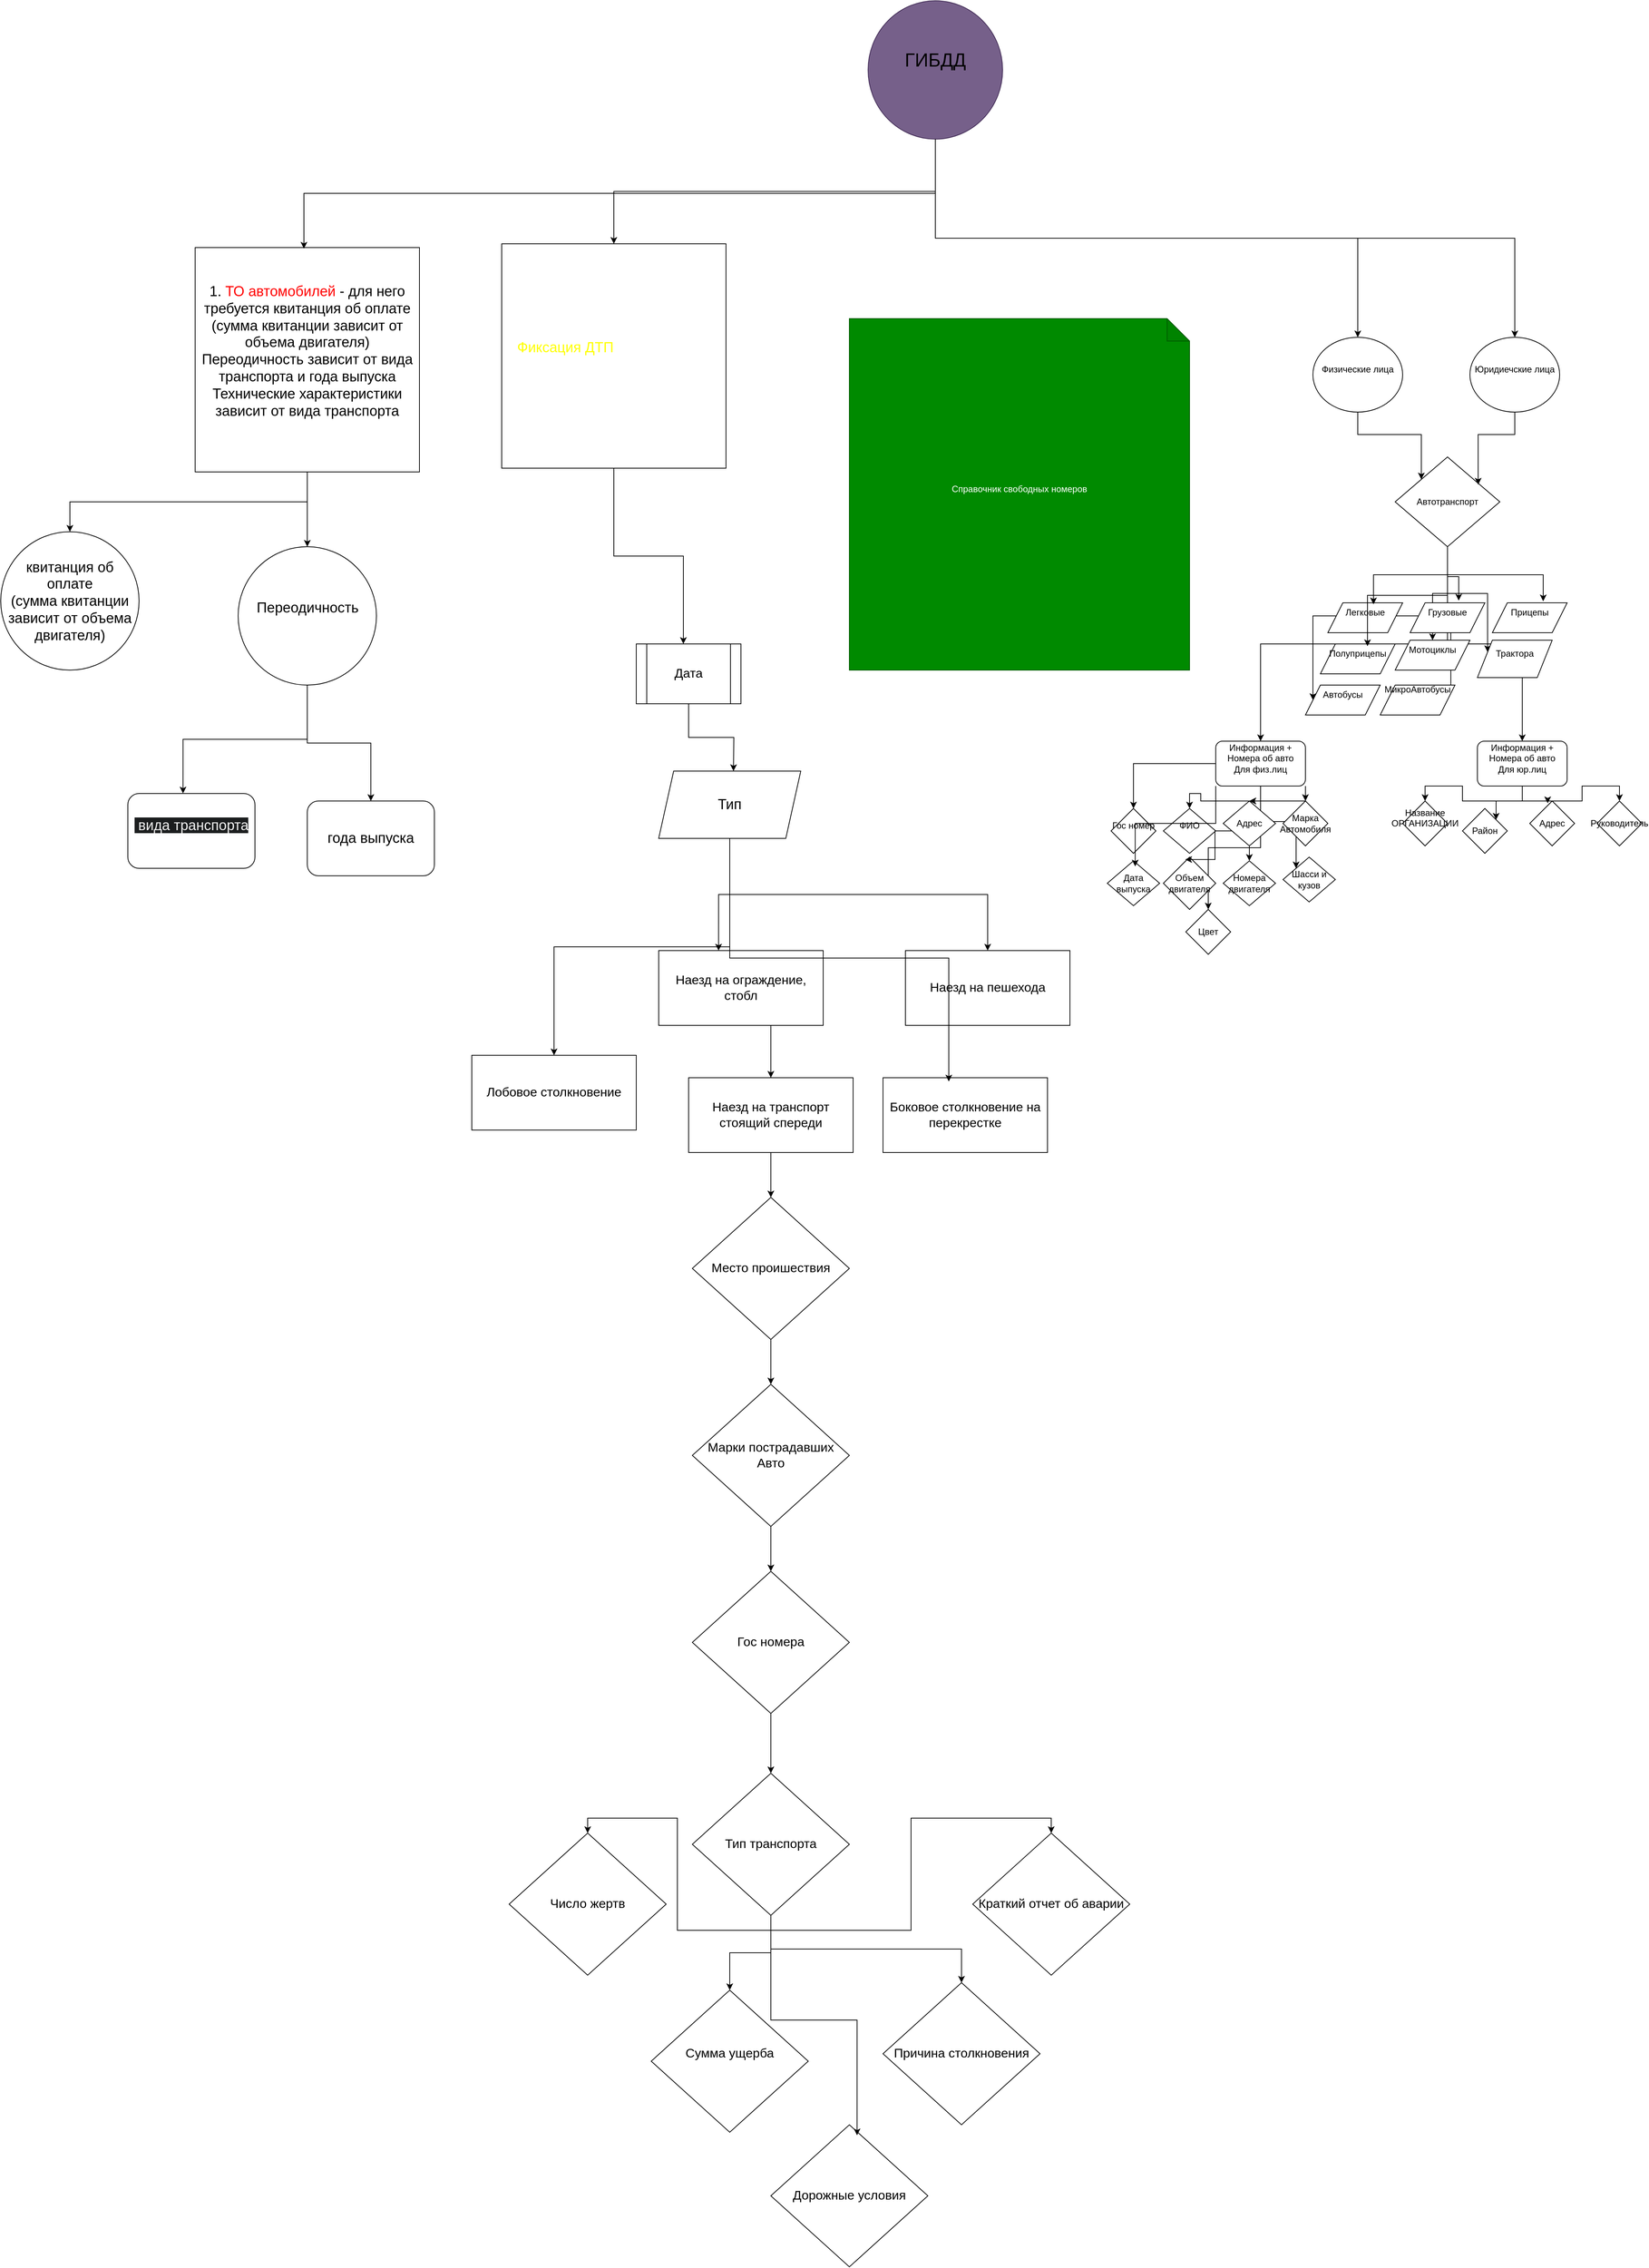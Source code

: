 <mxfile version="24.7.8">
  <diagram name="Страница — 1" id="O2WJUqC6BuGr_J-SWhI-">
    <mxGraphModel dx="3249" dy="1263" grid="1" gridSize="10" guides="1" tooltips="1" connect="1" arrows="1" fold="1" page="1" pageScale="1" pageWidth="1200" pageHeight="1920" math="0" shadow="0">
      <root>
        <mxCell id="0" />
        <mxCell id="1" parent="0" />
        <mxCell id="iQKgkUwjgmlgkp6jW1lQ-17" style="edgeStyle=orthogonalEdgeStyle;rounded=0;orthogonalLoop=1;jettySize=auto;html=1;exitX=0.5;exitY=1;exitDx=0;exitDy=0;entryX=0.5;entryY=0;entryDx=0;entryDy=0;" parent="1" source="iQKgkUwjgmlgkp6jW1lQ-2" target="iQKgkUwjgmlgkp6jW1lQ-9" edge="1">
          <mxGeometry relative="1" as="geometry" />
        </mxCell>
        <mxCell id="iQKgkUwjgmlgkp6jW1lQ-18" style="edgeStyle=orthogonalEdgeStyle;rounded=0;orthogonalLoop=1;jettySize=auto;html=1;exitX=0.5;exitY=1;exitDx=0;exitDy=0;entryX=0;entryY=0.25;entryDx=0;entryDy=0;" parent="1" source="iQKgkUwjgmlgkp6jW1lQ-2" target="iQKgkUwjgmlgkp6jW1lQ-10" edge="1">
          <mxGeometry relative="1" as="geometry" />
        </mxCell>
        <mxCell id="iQKgkUwjgmlgkp6jW1lQ-19" style="edgeStyle=orthogonalEdgeStyle;rounded=0;orthogonalLoop=1;jettySize=auto;html=1;exitX=0.5;exitY=1;exitDx=0;exitDy=0;entryX=1;entryY=0.25;entryDx=0;entryDy=0;" parent="1" source="iQKgkUwjgmlgkp6jW1lQ-2" target="iQKgkUwjgmlgkp6jW1lQ-12" edge="1">
          <mxGeometry relative="1" as="geometry" />
        </mxCell>
        <mxCell id="iQKgkUwjgmlgkp6jW1lQ-20" style="edgeStyle=orthogonalEdgeStyle;rounded=0;orthogonalLoop=1;jettySize=auto;html=1;exitX=0.5;exitY=1;exitDx=0;exitDy=0;entryX=0;entryY=0.5;entryDx=0;entryDy=0;" parent="1" source="iQKgkUwjgmlgkp6jW1lQ-2" target="iQKgkUwjgmlgkp6jW1lQ-11" edge="1">
          <mxGeometry relative="1" as="geometry" />
        </mxCell>
        <mxCell id="iQKgkUwjgmlgkp6jW1lQ-29" style="edgeStyle=orthogonalEdgeStyle;rounded=0;orthogonalLoop=1;jettySize=auto;html=1;exitX=0.5;exitY=1;exitDx=0;exitDy=0;entryX=0.5;entryY=0;entryDx=0;entryDy=0;" parent="1" source="iQKgkUwjgmlgkp6jW1lQ-2" target="iQKgkUwjgmlgkp6jW1lQ-23" edge="1">
          <mxGeometry relative="1" as="geometry" />
        </mxCell>
        <mxCell id="iQKgkUwjgmlgkp6jW1lQ-31" style="edgeStyle=orthogonalEdgeStyle;rounded=0;orthogonalLoop=1;jettySize=auto;html=1;exitX=0.5;exitY=1;exitDx=0;exitDy=0;entryX=0.5;entryY=0;entryDx=0;entryDy=0;" parent="1" source="iQKgkUwjgmlgkp6jW1lQ-2" target="iQKgkUwjgmlgkp6jW1lQ-30" edge="1">
          <mxGeometry relative="1" as="geometry" />
        </mxCell>
        <mxCell id="iQKgkUwjgmlgkp6jW1lQ-2" value="Автотранспорт" style="rhombus;whiteSpace=wrap;html=1;" parent="1" vertex="1">
          <mxGeometry x="1125" y="660" width="140" height="120" as="geometry" />
        </mxCell>
        <mxCell id="6N6qwCqcyrr3llWBwx93-16" style="edgeStyle=orthogonalEdgeStyle;rounded=0;orthogonalLoop=1;jettySize=auto;html=1;exitX=0.5;exitY=1;exitDx=0;exitDy=0;entryX=0.5;entryY=0;entryDx=0;entryDy=0;" parent="1" source="iQKgkUwjgmlgkp6jW1lQ-3" target="6N6qwCqcyrr3llWBwx93-15" edge="1">
          <mxGeometry relative="1" as="geometry" />
        </mxCell>
        <mxCell id="nPkJahu7rpC1yr507sRK-1" style="edgeStyle=orthogonalEdgeStyle;rounded=0;orthogonalLoop=1;jettySize=auto;html=1;exitX=0.5;exitY=1;exitDx=0;exitDy=0;entryX=0.5;entryY=0;entryDx=0;entryDy=0;" edge="1" parent="1" source="iQKgkUwjgmlgkp6jW1lQ-3" target="iQKgkUwjgmlgkp6jW1lQ-21">
          <mxGeometry relative="1" as="geometry" />
        </mxCell>
        <mxCell id="nPkJahu7rpC1yr507sRK-2" style="edgeStyle=orthogonalEdgeStyle;rounded=0;orthogonalLoop=1;jettySize=auto;html=1;exitX=0.5;exitY=1;exitDx=0;exitDy=0;entryX=0.5;entryY=0;entryDx=0;entryDy=0;" edge="1" parent="1" source="iQKgkUwjgmlgkp6jW1lQ-3" target="iQKgkUwjgmlgkp6jW1lQ-22">
          <mxGeometry relative="1" as="geometry" />
        </mxCell>
        <mxCell id="iQKgkUwjgmlgkp6jW1lQ-3" value="&lt;font color=&quot;#000000&quot; style=&quot;font-size: 25px;&quot;&gt;ГИБДД&lt;/font&gt;&lt;div style=&quot;font-size: 25px;&quot;&gt;&lt;br&gt;&lt;/div&gt;" style="ellipse;whiteSpace=wrap;html=1;fillColor=#76608a;fontColor=#ffffff;strokeColor=#432D57;" parent="1" vertex="1">
          <mxGeometry x="420" y="50" width="180" height="185" as="geometry" />
        </mxCell>
        <mxCell id="iQKgkUwjgmlgkp6jW1lQ-5" value="Легковые&lt;div&gt;&lt;br&gt;&lt;/div&gt;" style="shape=parallelogram;perimeter=parallelogramPerimeter;whiteSpace=wrap;html=1;fixedSize=1;size=20;" parent="1" vertex="1">
          <mxGeometry x="1035" y="855" width="100" height="40" as="geometry" />
        </mxCell>
        <mxCell id="iQKgkUwjgmlgkp6jW1lQ-6" value="&lt;div&gt;Грузовые&lt;/div&gt;&lt;div&gt;&lt;br&gt;&lt;/div&gt;" style="shape=parallelogram;perimeter=parallelogramPerimeter;whiteSpace=wrap;html=1;fixedSize=1;" parent="1" vertex="1">
          <mxGeometry x="1145" y="855" width="100" height="40" as="geometry" />
        </mxCell>
        <mxCell id="iQKgkUwjgmlgkp6jW1lQ-7" value="&lt;div&gt;Прицепы&lt;/div&gt;&lt;div&gt;&lt;br&gt;&lt;/div&gt;" style="shape=parallelogram;perimeter=parallelogramPerimeter;whiteSpace=wrap;html=1;fixedSize=1;" parent="1" vertex="1">
          <mxGeometry x="1255" y="855" width="100" height="40" as="geometry" />
        </mxCell>
        <mxCell id="iQKgkUwjgmlgkp6jW1lQ-8" value="&lt;div&gt;Полуприцепы&lt;/div&gt;&lt;div&gt;&lt;br&gt;&lt;/div&gt;" style="shape=parallelogram;perimeter=parallelogramPerimeter;whiteSpace=wrap;html=1;fixedSize=1;" parent="1" vertex="1">
          <mxGeometry x="1025" y="910" width="100" height="40" as="geometry" />
        </mxCell>
        <mxCell id="iQKgkUwjgmlgkp6jW1lQ-9" value="&lt;div&gt;Мотоциклы&lt;/div&gt;&lt;div&gt;&lt;br&gt;&lt;/div&gt;" style="shape=parallelogram;perimeter=parallelogramPerimeter;whiteSpace=wrap;html=1;fixedSize=1;" parent="1" vertex="1">
          <mxGeometry x="1125" y="905" width="100" height="40" as="geometry" />
        </mxCell>
        <mxCell id="iQKgkUwjgmlgkp6jW1lQ-10" value="&lt;div&gt;Трактора&lt;/div&gt;&lt;div&gt;&lt;br&gt;&lt;/div&gt;" style="shape=parallelogram;perimeter=parallelogramPerimeter;whiteSpace=wrap;html=1;fixedSize=1;" parent="1" vertex="1">
          <mxGeometry x="1235" y="905" width="100" height="50" as="geometry" />
        </mxCell>
        <mxCell id="iQKgkUwjgmlgkp6jW1lQ-11" value="&lt;div&gt;Автобусы&lt;/div&gt;&lt;div&gt;&lt;br&gt;&lt;/div&gt;" style="shape=parallelogram;perimeter=parallelogramPerimeter;whiteSpace=wrap;html=1;fixedSize=1;" parent="1" vertex="1">
          <mxGeometry x="1005" y="965" width="100" height="40" as="geometry" />
        </mxCell>
        <mxCell id="iQKgkUwjgmlgkp6jW1lQ-12" value="&lt;div&gt;МикроАвтобусы&lt;/div&gt;&lt;div&gt;&lt;br&gt;&lt;/div&gt;&lt;div&gt;&lt;br&gt;&lt;/div&gt;" style="shape=parallelogram;perimeter=parallelogramPerimeter;whiteSpace=wrap;html=1;fixedSize=1;" parent="1" vertex="1">
          <mxGeometry x="1105" y="965" width="100" height="40" as="geometry" />
        </mxCell>
        <mxCell id="iQKgkUwjgmlgkp6jW1lQ-13" style="edgeStyle=orthogonalEdgeStyle;rounded=0;orthogonalLoop=1;jettySize=auto;html=1;exitX=0.5;exitY=1;exitDx=0;exitDy=0;entryX=0.61;entryY=0.05;entryDx=0;entryDy=0;entryPerimeter=0;" parent="1" source="iQKgkUwjgmlgkp6jW1lQ-2" target="iQKgkUwjgmlgkp6jW1lQ-5" edge="1">
          <mxGeometry relative="1" as="geometry" />
        </mxCell>
        <mxCell id="iQKgkUwjgmlgkp6jW1lQ-14" style="edgeStyle=orthogonalEdgeStyle;rounded=0;orthogonalLoop=1;jettySize=auto;html=1;entryX=0.65;entryY=-0.075;entryDx=0;entryDy=0;entryPerimeter=0;" parent="1" target="iQKgkUwjgmlgkp6jW1lQ-6" edge="1">
          <mxGeometry relative="1" as="geometry">
            <mxPoint x="1195" y="820" as="sourcePoint" />
          </mxGeometry>
        </mxCell>
        <mxCell id="iQKgkUwjgmlgkp6jW1lQ-15" style="edgeStyle=orthogonalEdgeStyle;rounded=0;orthogonalLoop=1;jettySize=auto;html=1;exitX=0.5;exitY=1;exitDx=0;exitDy=0;entryX=0.68;entryY=-0.05;entryDx=0;entryDy=0;entryPerimeter=0;" parent="1" source="iQKgkUwjgmlgkp6jW1lQ-2" target="iQKgkUwjgmlgkp6jW1lQ-7" edge="1">
          <mxGeometry relative="1" as="geometry" />
        </mxCell>
        <mxCell id="iQKgkUwjgmlgkp6jW1lQ-16" style="edgeStyle=orthogonalEdgeStyle;rounded=0;orthogonalLoop=1;jettySize=auto;html=1;exitX=0.5;exitY=1;exitDx=0;exitDy=0;entryX=0.63;entryY=0.075;entryDx=0;entryDy=0;entryPerimeter=0;" parent="1" source="iQKgkUwjgmlgkp6jW1lQ-2" target="iQKgkUwjgmlgkp6jW1lQ-8" edge="1">
          <mxGeometry relative="1" as="geometry" />
        </mxCell>
        <mxCell id="iQKgkUwjgmlgkp6jW1lQ-27" style="edgeStyle=orthogonalEdgeStyle;rounded=0;orthogonalLoop=1;jettySize=auto;html=1;exitX=0.5;exitY=1;exitDx=0;exitDy=0;entryX=0;entryY=0;entryDx=0;entryDy=0;" parent="1" source="iQKgkUwjgmlgkp6jW1lQ-21" target="iQKgkUwjgmlgkp6jW1lQ-2" edge="1">
          <mxGeometry relative="1" as="geometry" />
        </mxCell>
        <mxCell id="iQKgkUwjgmlgkp6jW1lQ-21" value="Физические лица&lt;div&gt;&lt;br&gt;&lt;/div&gt;" style="ellipse;whiteSpace=wrap;html=1;" parent="1" vertex="1">
          <mxGeometry x="1015" y="500" width="120" height="100" as="geometry" />
        </mxCell>
        <mxCell id="iQKgkUwjgmlgkp6jW1lQ-22" value="&lt;div&gt;Юридиечские лица&lt;/div&gt;&lt;div&gt;&lt;br&gt;&lt;/div&gt;" style="ellipse;whiteSpace=wrap;html=1;" parent="1" vertex="1">
          <mxGeometry x="1225" y="500" width="120" height="100" as="geometry" />
        </mxCell>
        <mxCell id="iQKgkUwjgmlgkp6jW1lQ-42" value="" style="edgeStyle=orthogonalEdgeStyle;rounded=0;orthogonalLoop=1;jettySize=auto;html=1;" parent="1" source="iQKgkUwjgmlgkp6jW1lQ-23" target="iQKgkUwjgmlgkp6jW1lQ-34" edge="1">
          <mxGeometry relative="1" as="geometry" />
        </mxCell>
        <mxCell id="iQKgkUwjgmlgkp6jW1lQ-43" value="" style="edgeStyle=orthogonalEdgeStyle;rounded=0;orthogonalLoop=1;jettySize=auto;html=1;entryX=0.5;entryY=0;entryDx=0;entryDy=0;" parent="1" source="iQKgkUwjgmlgkp6jW1lQ-23" target="iQKgkUwjgmlgkp6jW1lQ-32" edge="1">
          <mxGeometry relative="1" as="geometry" />
        </mxCell>
        <mxCell id="iQKgkUwjgmlgkp6jW1lQ-44" style="edgeStyle=orthogonalEdgeStyle;rounded=0;orthogonalLoop=1;jettySize=auto;html=1;exitX=0.5;exitY=1;exitDx=0;exitDy=0;entryX=0.5;entryY=0;entryDx=0;entryDy=0;" parent="1" source="iQKgkUwjgmlgkp6jW1lQ-23" target="iQKgkUwjgmlgkp6jW1lQ-33" edge="1">
          <mxGeometry relative="1" as="geometry" />
        </mxCell>
        <mxCell id="iQKgkUwjgmlgkp6jW1lQ-46" style="edgeStyle=orthogonalEdgeStyle;rounded=0;orthogonalLoop=1;jettySize=auto;html=1;exitX=1;exitY=1;exitDx=0;exitDy=0;entryX=0.5;entryY=0;entryDx=0;entryDy=0;" parent="1" source="iQKgkUwjgmlgkp6jW1lQ-34" target="iQKgkUwjgmlgkp6jW1lQ-38" edge="1">
          <mxGeometry relative="1" as="geometry" />
        </mxCell>
        <mxCell id="iQKgkUwjgmlgkp6jW1lQ-48" style="edgeStyle=orthogonalEdgeStyle;rounded=0;orthogonalLoop=1;jettySize=auto;html=1;exitX=0.5;exitY=1;exitDx=0;exitDy=0;entryX=0.5;entryY=0;entryDx=0;entryDy=0;" parent="1" source="iQKgkUwjgmlgkp6jW1lQ-23" target="iQKgkUwjgmlgkp6jW1lQ-40" edge="1">
          <mxGeometry relative="1" as="geometry" />
        </mxCell>
        <mxCell id="iQKgkUwjgmlgkp6jW1lQ-49" style="edgeStyle=orthogonalEdgeStyle;rounded=0;orthogonalLoop=1;jettySize=auto;html=1;exitX=1;exitY=1;exitDx=0;exitDy=0;entryX=0.5;entryY=0;entryDx=0;entryDy=0;" parent="1" source="iQKgkUwjgmlgkp6jW1lQ-23" target="iQKgkUwjgmlgkp6jW1lQ-35" edge="1">
          <mxGeometry relative="1" as="geometry" />
        </mxCell>
        <mxCell id="iQKgkUwjgmlgkp6jW1lQ-50" style="edgeStyle=orthogonalEdgeStyle;rounded=0;orthogonalLoop=1;jettySize=auto;html=1;exitX=0.5;exitY=1;exitDx=0;exitDy=0;entryX=0;entryY=0;entryDx=0;entryDy=0;" parent="1" source="iQKgkUwjgmlgkp6jW1lQ-23" target="iQKgkUwjgmlgkp6jW1lQ-39" edge="1">
          <mxGeometry relative="1" as="geometry" />
        </mxCell>
        <mxCell id="iQKgkUwjgmlgkp6jW1lQ-23" value="Информация + Номера об авто&lt;div&gt;Для физ.лиц&lt;/div&gt;&lt;div&gt;&lt;br&gt;&lt;/div&gt;" style="rounded=1;whiteSpace=wrap;html=1;" parent="1" vertex="1">
          <mxGeometry x="885" y="1040" width="120" height="60" as="geometry" />
        </mxCell>
        <mxCell id="iQKgkUwjgmlgkp6jW1lQ-28" style="edgeStyle=orthogonalEdgeStyle;rounded=0;orthogonalLoop=1;jettySize=auto;html=1;exitX=0.5;exitY=1;exitDx=0;exitDy=0;entryX=0.793;entryY=0.308;entryDx=0;entryDy=0;entryPerimeter=0;" parent="1" source="iQKgkUwjgmlgkp6jW1lQ-22" target="iQKgkUwjgmlgkp6jW1lQ-2" edge="1">
          <mxGeometry relative="1" as="geometry" />
        </mxCell>
        <mxCell id="6N6qwCqcyrr3llWBwx93-2" style="edgeStyle=orthogonalEdgeStyle;rounded=0;orthogonalLoop=1;jettySize=auto;html=1;exitX=0.5;exitY=1;exitDx=0;exitDy=0;" parent="1" source="iQKgkUwjgmlgkp6jW1lQ-30" target="6N6qwCqcyrr3llWBwx93-1" edge="1">
          <mxGeometry relative="1" as="geometry" />
        </mxCell>
        <mxCell id="6N6qwCqcyrr3llWBwx93-4" style="edgeStyle=orthogonalEdgeStyle;rounded=0;orthogonalLoop=1;jettySize=auto;html=1;exitX=0.5;exitY=1;exitDx=0;exitDy=0;entryX=1;entryY=0;entryDx=0;entryDy=0;" parent="1" source="iQKgkUwjgmlgkp6jW1lQ-30" target="6N6qwCqcyrr3llWBwx93-3" edge="1">
          <mxGeometry relative="1" as="geometry" />
        </mxCell>
        <mxCell id="6N6qwCqcyrr3llWBwx93-9" style="edgeStyle=orthogonalEdgeStyle;rounded=0;orthogonalLoop=1;jettySize=auto;html=1;exitX=0.5;exitY=1;exitDx=0;exitDy=0;" parent="1" source="iQKgkUwjgmlgkp6jW1lQ-30" target="6N6qwCqcyrr3llWBwx93-7" edge="1">
          <mxGeometry relative="1" as="geometry" />
        </mxCell>
        <mxCell id="iQKgkUwjgmlgkp6jW1lQ-30" value="Информация + Номера об авто&lt;div&gt;Для юр.лиц&lt;/div&gt;&lt;div&gt;&lt;br&gt;&lt;/div&gt;" style="rounded=1;whiteSpace=wrap;html=1;" parent="1" vertex="1">
          <mxGeometry x="1235" y="1040" width="120" height="60" as="geometry" />
        </mxCell>
        <mxCell id="iQKgkUwjgmlgkp6jW1lQ-32" value="Гос номер&lt;div&gt;&lt;br&gt;&lt;/div&gt;" style="rhombus;whiteSpace=wrap;html=1;" parent="1" vertex="1">
          <mxGeometry x="745" y="1130" width="60" height="60" as="geometry" />
        </mxCell>
        <mxCell id="iQKgkUwjgmlgkp6jW1lQ-33" value="&lt;div&gt;ФИО&lt;/div&gt;&lt;div&gt;&lt;br&gt;&lt;/div&gt;" style="rhombus;whiteSpace=wrap;html=1;" parent="1" vertex="1">
          <mxGeometry x="815" y="1130" width="70" height="60" as="geometry" />
        </mxCell>
        <mxCell id="iQKgkUwjgmlgkp6jW1lQ-35" value="Марка Автомобиля" style="rhombus;whiteSpace=wrap;html=1;" parent="1" vertex="1">
          <mxGeometry x="975" y="1120" width="60" height="60" as="geometry" />
        </mxCell>
        <mxCell id="iQKgkUwjgmlgkp6jW1lQ-36" value="Дата выпуска" style="rhombus;whiteSpace=wrap;html=1;" parent="1" vertex="1">
          <mxGeometry x="740" y="1200" width="70" height="60" as="geometry" />
        </mxCell>
        <mxCell id="iQKgkUwjgmlgkp6jW1lQ-37" value="Объем двигателя" style="rhombus;whiteSpace=wrap;html=1;" parent="1" vertex="1">
          <mxGeometry x="815" y="1195" width="70" height="70" as="geometry" />
        </mxCell>
        <mxCell id="iQKgkUwjgmlgkp6jW1lQ-38" value="Номера двигателя" style="rhombus;whiteSpace=wrap;html=1;" parent="1" vertex="1">
          <mxGeometry x="895" y="1200" width="70" height="60" as="geometry" />
        </mxCell>
        <mxCell id="iQKgkUwjgmlgkp6jW1lQ-39" value="Шасси и кузов" style="rhombus;whiteSpace=wrap;html=1;" parent="1" vertex="1">
          <mxGeometry x="975" y="1195" width="70" height="60" as="geometry" />
        </mxCell>
        <mxCell id="iQKgkUwjgmlgkp6jW1lQ-40" value="Цвет" style="rhombus;whiteSpace=wrap;html=1;" parent="1" vertex="1">
          <mxGeometry x="845" y="1265" width="60" height="60" as="geometry" />
        </mxCell>
        <mxCell id="iQKgkUwjgmlgkp6jW1lQ-45" style="edgeStyle=orthogonalEdgeStyle;rounded=0;orthogonalLoop=1;jettySize=auto;html=1;exitX=0;exitY=1;exitDx=0;exitDy=0;entryX=0.533;entryY=0.125;entryDx=0;entryDy=0;entryPerimeter=0;" parent="1" source="iQKgkUwjgmlgkp6jW1lQ-23" target="iQKgkUwjgmlgkp6jW1lQ-36" edge="1">
          <mxGeometry relative="1" as="geometry" />
        </mxCell>
        <mxCell id="iQKgkUwjgmlgkp6jW1lQ-47" style="edgeStyle=orthogonalEdgeStyle;rounded=0;orthogonalLoop=1;jettySize=auto;html=1;exitX=0.5;exitY=1;exitDx=0;exitDy=0;entryX=0.418;entryY=0.046;entryDx=0;entryDy=0;entryPerimeter=0;" parent="1" source="iQKgkUwjgmlgkp6jW1lQ-23" target="iQKgkUwjgmlgkp6jW1lQ-37" edge="1">
          <mxGeometry relative="1" as="geometry">
            <Array as="points">
              <mxPoint x="945" y="1160" />
              <mxPoint x="884" y="1160" />
            </Array>
          </mxGeometry>
        </mxCell>
        <mxCell id="iQKgkUwjgmlgkp6jW1lQ-52" value="" style="edgeStyle=orthogonalEdgeStyle;rounded=0;orthogonalLoop=1;jettySize=auto;html=1;exitX=1;exitY=1;exitDx=0;exitDy=0;entryX=0.5;entryY=0;entryDx=0;entryDy=0;" parent="1" source="iQKgkUwjgmlgkp6jW1lQ-23" target="iQKgkUwjgmlgkp6jW1lQ-34" edge="1">
          <mxGeometry relative="1" as="geometry">
            <mxPoint x="1005" y="1100" as="sourcePoint" />
            <mxPoint x="930" y="1200" as="targetPoint" />
          </mxGeometry>
        </mxCell>
        <mxCell id="iQKgkUwjgmlgkp6jW1lQ-34" value="Адрес" style="rhombus;whiteSpace=wrap;html=1;" parent="1" vertex="1">
          <mxGeometry x="895" y="1120" width="70" height="60" as="geometry" />
        </mxCell>
        <mxCell id="6N6qwCqcyrr3llWBwx93-1" value="Название ОРГАНИЗАЦИИ&lt;div&gt;&lt;br&gt;&lt;/div&gt;" style="rhombus;whiteSpace=wrap;html=1;" parent="1" vertex="1">
          <mxGeometry x="1135" y="1120" width="60" height="60" as="geometry" />
        </mxCell>
        <mxCell id="6N6qwCqcyrr3llWBwx93-3" value="&lt;div&gt;Район&lt;/div&gt;" style="rhombus;whiteSpace=wrap;html=1;" parent="1" vertex="1">
          <mxGeometry x="1215" y="1130" width="60" height="60" as="geometry" />
        </mxCell>
        <mxCell id="6N6qwCqcyrr3llWBwx93-5" value="&lt;div&gt;Адрес&lt;/div&gt;" style="rhombus;whiteSpace=wrap;html=1;" parent="1" vertex="1">
          <mxGeometry x="1305" y="1120" width="60" height="60" as="geometry" />
        </mxCell>
        <mxCell id="6N6qwCqcyrr3llWBwx93-6" style="edgeStyle=orthogonalEdgeStyle;rounded=0;orthogonalLoop=1;jettySize=auto;html=1;exitX=0.5;exitY=1;exitDx=0;exitDy=0;entryX=0.4;entryY=0.05;entryDx=0;entryDy=0;entryPerimeter=0;" parent="1" source="iQKgkUwjgmlgkp6jW1lQ-30" target="6N6qwCqcyrr3llWBwx93-5" edge="1">
          <mxGeometry relative="1" as="geometry" />
        </mxCell>
        <mxCell id="6N6qwCqcyrr3llWBwx93-7" value="&lt;div&gt;Руководитель&lt;/div&gt;" style="rhombus;whiteSpace=wrap;html=1;" parent="1" vertex="1">
          <mxGeometry x="1395" y="1120" width="60" height="60" as="geometry" />
        </mxCell>
        <mxCell id="6N6qwCqcyrr3llWBwx93-10" value="Справочник свободных номеров&lt;div&gt;&lt;br&gt;&lt;/div&gt;" style="shape=note;whiteSpace=wrap;html=1;backgroundOutline=1;darkOpacity=0.05;fillColor=#008a00;fontColor=#ffffff;strokeColor=#005700;" parent="1" vertex="1">
          <mxGeometry x="395" y="475" width="455" height="470" as="geometry" />
        </mxCell>
        <mxCell id="6N6qwCqcyrr3llWBwx93-18" style="edgeStyle=orthogonalEdgeStyle;rounded=0;orthogonalLoop=1;jettySize=auto;html=1;exitX=0.5;exitY=1;exitDx=0;exitDy=0;" parent="1" source="6N6qwCqcyrr3llWBwx93-12" target="6N6qwCqcyrr3llWBwx93-17" edge="1">
          <mxGeometry relative="1" as="geometry" />
        </mxCell>
        <mxCell id="6N6qwCqcyrr3llWBwx93-20" style="edgeStyle=orthogonalEdgeStyle;rounded=0;orthogonalLoop=1;jettySize=auto;html=1;exitX=0.5;exitY=1;exitDx=0;exitDy=0;entryX=0.5;entryY=0;entryDx=0;entryDy=0;" parent="1" source="6N6qwCqcyrr3llWBwx93-12" target="6N6qwCqcyrr3llWBwx93-19" edge="1">
          <mxGeometry relative="1" as="geometry" />
        </mxCell>
        <mxCell id="6N6qwCqcyrr3llWBwx93-12" value="&lt;font style=&quot;font-size: 19px;&quot;&gt;1. &lt;font color=&quot;#ff0000&quot;&gt;ТО автомобилей&lt;/font&gt; - для него требуется квитанция об оплате&lt;/font&gt;&lt;div&gt;&lt;font style=&quot;font-size: 19px;&quot;&gt;(сумма квитанции зависит от объема двигателя)&lt;/font&gt;&lt;/div&gt;&lt;div&gt;&lt;font style=&quot;font-size: 19px;&quot;&gt;Переодичность зависит от вида транспорта и года выпуска&lt;/font&gt;&lt;/div&gt;&lt;div&gt;&lt;font style=&quot;font-size: 19px;&quot;&gt;Технические характеристики зависит от вида транспорта&lt;/font&gt;&lt;/div&gt;&lt;div&gt;&lt;font style=&quot;font-size: 19px;&quot;&gt;&lt;br&gt;&lt;/font&gt;&lt;/div&gt;" style="whiteSpace=wrap;html=1;aspect=fixed;" parent="1" vertex="1">
          <mxGeometry x="-480" y="380" width="300" height="300" as="geometry" />
        </mxCell>
        <mxCell id="6N6qwCqcyrr3llWBwx93-13" style="edgeStyle=orthogonalEdgeStyle;rounded=0;orthogonalLoop=1;jettySize=auto;html=1;exitX=0.5;exitY=1;exitDx=0;exitDy=0;entryX=0.485;entryY=0.005;entryDx=0;entryDy=0;entryPerimeter=0;" parent="1" source="iQKgkUwjgmlgkp6jW1lQ-3" target="6N6qwCqcyrr3llWBwx93-12" edge="1">
          <mxGeometry relative="1" as="geometry" />
        </mxCell>
        <mxCell id="6N6qwCqcyrr3llWBwx93-15" value="&lt;div&gt;&lt;font color=&quot;#ffff00&quot; style=&quot;font-size: 19px;&quot;&gt;Фиксация ДТП &lt;/font&gt;&lt;font color=&quot;#ffffff&quot; style=&quot;font-size: 19px;&quot;&gt;- фиксируется дата, тип проишествия&lt;/font&gt;&lt;/div&gt;" style="whiteSpace=wrap;html=1;aspect=fixed;" parent="1" vertex="1">
          <mxGeometry x="-70" y="375" width="300" height="300" as="geometry" />
        </mxCell>
        <mxCell id="6N6qwCqcyrr3llWBwx93-17" value="&lt;font style=&quot;font-size: 19px;&quot;&gt;квитанция об оплате&lt;/font&gt;&lt;div&gt;&lt;font style=&quot;font-size: 19px;&quot;&gt;(сумма квитанции зависит от объема двигателя)&lt;/font&gt;&lt;/div&gt;" style="ellipse;whiteSpace=wrap;html=1;aspect=fixed;" parent="1" vertex="1">
          <mxGeometry x="-740" y="760" width="185" height="185" as="geometry" />
        </mxCell>
        <mxCell id="6N6qwCqcyrr3llWBwx93-24" style="edgeStyle=orthogonalEdgeStyle;rounded=0;orthogonalLoop=1;jettySize=auto;html=1;exitX=0.5;exitY=1;exitDx=0;exitDy=0;" parent="1" source="6N6qwCqcyrr3llWBwx93-19" target="6N6qwCqcyrr3llWBwx93-23" edge="1">
          <mxGeometry relative="1" as="geometry" />
        </mxCell>
        <mxCell id="6N6qwCqcyrr3llWBwx93-19" value="&lt;span style=&quot;font-size: 19px;&quot;&gt;Переодичность&lt;/span&gt;&lt;div&gt;&lt;span style=&quot;font-size: 19px;&quot;&gt;&lt;br&gt;&lt;/span&gt;&lt;/div&gt;" style="ellipse;whiteSpace=wrap;html=1;aspect=fixed;" parent="1" vertex="1">
          <mxGeometry x="-422.5" y="780" width="185" height="185" as="geometry" />
        </mxCell>
        <mxCell id="6N6qwCqcyrr3llWBwx93-21" value="&#xa;&lt;span style=&quot;color: rgb(240, 240, 240); font-family: Helvetica; font-size: 19px; font-style: normal; font-variant-ligatures: normal; font-variant-caps: normal; font-weight: 400; letter-spacing: normal; orphans: 2; text-align: center; text-indent: 0px; text-transform: none; widows: 2; word-spacing: 0px; -webkit-text-stroke-width: 0px; white-space: normal; background-color: rgb(27, 29, 30); text-decoration-thickness: initial; text-decoration-style: initial; text-decoration-color: initial; display: inline !important; float: none;&quot;&gt;&lt;span&gt;&amp;nbsp;&lt;/span&gt;вида транспорта&lt;/span&gt;&#xa;&#xa;" style="rounded=1;whiteSpace=wrap;html=1;" parent="1" vertex="1">
          <mxGeometry x="-570" y="1110" width="170" height="100" as="geometry" />
        </mxCell>
        <mxCell id="6N6qwCqcyrr3llWBwx93-22" style="edgeStyle=orthogonalEdgeStyle;rounded=0;orthogonalLoop=1;jettySize=auto;html=1;exitX=0.5;exitY=1;exitDx=0;exitDy=0;entryX=0.434;entryY=-0.001;entryDx=0;entryDy=0;entryPerimeter=0;" parent="1" source="6N6qwCqcyrr3llWBwx93-19" target="6N6qwCqcyrr3llWBwx93-21" edge="1">
          <mxGeometry relative="1" as="geometry" />
        </mxCell>
        <mxCell id="6N6qwCqcyrr3llWBwx93-23" value="&lt;span style=&quot;font-size: 19px;&quot;&gt;года выпуска&lt;/span&gt;" style="rounded=1;whiteSpace=wrap;html=1;" parent="1" vertex="1">
          <mxGeometry x="-330" y="1120" width="170" height="100" as="geometry" />
        </mxCell>
        <mxCell id="6N6qwCqcyrr3llWBwx93-35" style="edgeStyle=orthogonalEdgeStyle;rounded=0;orthogonalLoop=1;jettySize=auto;html=1;exitX=0.5;exitY=1;exitDx=0;exitDy=0;" parent="1" source="6N6qwCqcyrr3llWBwx93-32" edge="1">
          <mxGeometry relative="1" as="geometry">
            <mxPoint x="240" y="1080" as="targetPoint" />
          </mxGeometry>
        </mxCell>
        <mxCell id="6N6qwCqcyrr3llWBwx93-32" value="&lt;font style=&quot;font-size: 17px;&quot;&gt;Дата&lt;/font&gt;" style="shape=process;whiteSpace=wrap;html=1;backgroundOutline=1;" parent="1" vertex="1">
          <mxGeometry x="110" y="910" width="140" height="80" as="geometry" />
        </mxCell>
        <mxCell id="6N6qwCqcyrr3llWBwx93-33" style="edgeStyle=orthogonalEdgeStyle;rounded=0;orthogonalLoop=1;jettySize=auto;html=1;exitX=0.5;exitY=1;exitDx=0;exitDy=0;entryX=0.45;entryY=0;entryDx=0;entryDy=0;entryPerimeter=0;" parent="1" source="6N6qwCqcyrr3llWBwx93-15" target="6N6qwCqcyrr3llWBwx93-32" edge="1">
          <mxGeometry relative="1" as="geometry" />
        </mxCell>
        <mxCell id="6N6qwCqcyrr3llWBwx93-39" style="edgeStyle=orthogonalEdgeStyle;rounded=0;orthogonalLoop=1;jettySize=auto;html=1;exitX=0.5;exitY=1;exitDx=0;exitDy=0;entryX=0.5;entryY=0;entryDx=0;entryDy=0;" parent="1" source="6N6qwCqcyrr3llWBwx93-34" target="6N6qwCqcyrr3llWBwx93-38" edge="1">
          <mxGeometry relative="1" as="geometry" />
        </mxCell>
        <mxCell id="6N6qwCqcyrr3llWBwx93-43" style="edgeStyle=orthogonalEdgeStyle;rounded=0;orthogonalLoop=1;jettySize=auto;html=1;exitX=0.5;exitY=1;exitDx=0;exitDy=0;entryX=0.5;entryY=0;entryDx=0;entryDy=0;" parent="1" source="6N6qwCqcyrr3llWBwx93-34" target="6N6qwCqcyrr3llWBwx93-42" edge="1">
          <mxGeometry relative="1" as="geometry" />
        </mxCell>
        <mxCell id="6N6qwCqcyrr3llWBwx93-45" style="edgeStyle=orthogonalEdgeStyle;rounded=0;orthogonalLoop=1;jettySize=auto;html=1;exitX=0.5;exitY=1;exitDx=0;exitDy=0;entryX=0.5;entryY=0;entryDx=0;entryDy=0;" parent="1" source="6N6qwCqcyrr3llWBwx93-34" target="6N6qwCqcyrr3llWBwx93-44" edge="1">
          <mxGeometry relative="1" as="geometry" />
        </mxCell>
        <mxCell id="6N6qwCqcyrr3llWBwx93-49" style="edgeStyle=orthogonalEdgeStyle;rounded=0;orthogonalLoop=1;jettySize=auto;html=1;exitX=0.5;exitY=1;exitDx=0;exitDy=0;entryX=0.5;entryY=0;entryDx=0;entryDy=0;" parent="1" source="6N6qwCqcyrr3llWBwx93-34" target="6N6qwCqcyrr3llWBwx93-48" edge="1">
          <mxGeometry relative="1" as="geometry" />
        </mxCell>
        <mxCell id="6N6qwCqcyrr3llWBwx93-34" value="&lt;font style=&quot;font-size: 19px;&quot;&gt;Тип&lt;/font&gt;" style="shape=parallelogram;perimeter=parallelogramPerimeter;whiteSpace=wrap;html=1;fixedSize=1;" parent="1" vertex="1">
          <mxGeometry x="140" y="1080" width="190" height="90" as="geometry" />
        </mxCell>
        <mxCell id="6N6qwCqcyrr3llWBwx93-38" value="&lt;font style=&quot;font-size: 17px;&quot;&gt;Наезд на пешехода&lt;/font&gt;" style="rounded=0;whiteSpace=wrap;html=1;" parent="1" vertex="1">
          <mxGeometry x="470" y="1320" width="220" height="100" as="geometry" />
        </mxCell>
        <mxCell id="6N6qwCqcyrr3llWBwx93-40" value="&lt;font style=&quot;font-size: 17px;&quot;&gt;Наезд на ограждение, стобл&lt;/font&gt;" style="rounded=0;whiteSpace=wrap;html=1;" parent="1" vertex="1">
          <mxGeometry x="140" y="1320" width="220" height="100" as="geometry" />
        </mxCell>
        <mxCell id="6N6qwCqcyrr3llWBwx93-41" style="edgeStyle=orthogonalEdgeStyle;rounded=0;orthogonalLoop=1;jettySize=auto;html=1;exitX=0.5;exitY=1;exitDx=0;exitDy=0;entryX=0.364;entryY=0;entryDx=0;entryDy=0;entryPerimeter=0;" parent="1" source="6N6qwCqcyrr3llWBwx93-34" target="6N6qwCqcyrr3llWBwx93-40" edge="1">
          <mxGeometry relative="1" as="geometry" />
        </mxCell>
        <mxCell id="6N6qwCqcyrr3llWBwx93-42" value="&lt;span style=&quot;font-size: 17px;&quot;&gt;Лобовое столкновение&lt;/span&gt;" style="rounded=0;whiteSpace=wrap;html=1;" parent="1" vertex="1">
          <mxGeometry x="-110" y="1460" width="220" height="100" as="geometry" />
        </mxCell>
        <mxCell id="6N6qwCqcyrr3llWBwx93-44" value="&lt;span style=&quot;font-size: 17px;&quot;&gt;Наезд на транспорт стоящий спереди&lt;/span&gt;" style="rounded=0;whiteSpace=wrap;html=1;" parent="1" vertex="1">
          <mxGeometry x="180" y="1490" width="220" height="100" as="geometry" />
        </mxCell>
        <mxCell id="6N6qwCqcyrr3llWBwx93-46" value="&lt;span style=&quot;font-size: 17px;&quot;&gt;Боковое столкновение на перекрестке&lt;/span&gt;" style="rounded=0;whiteSpace=wrap;html=1;" parent="1" vertex="1">
          <mxGeometry x="440" y="1490" width="220" height="100" as="geometry" />
        </mxCell>
        <mxCell id="6N6qwCqcyrr3llWBwx93-47" style="edgeStyle=orthogonalEdgeStyle;rounded=0;orthogonalLoop=1;jettySize=auto;html=1;exitX=0.5;exitY=1;exitDx=0;exitDy=0;entryX=0.4;entryY=0.05;entryDx=0;entryDy=0;entryPerimeter=0;" parent="1" source="6N6qwCqcyrr3llWBwx93-34" target="6N6qwCqcyrr3llWBwx93-46" edge="1">
          <mxGeometry relative="1" as="geometry" />
        </mxCell>
        <mxCell id="6N6qwCqcyrr3llWBwx93-51" style="edgeStyle=orthogonalEdgeStyle;rounded=0;orthogonalLoop=1;jettySize=auto;html=1;exitX=0.5;exitY=1;exitDx=0;exitDy=0;entryX=0.5;entryY=0;entryDx=0;entryDy=0;" parent="1" source="6N6qwCqcyrr3llWBwx93-48" target="6N6qwCqcyrr3llWBwx93-50" edge="1">
          <mxGeometry relative="1" as="geometry" />
        </mxCell>
        <mxCell id="6N6qwCqcyrr3llWBwx93-48" value="&lt;font style=&quot;font-size: 17px;&quot;&gt;Место проишествия&lt;/font&gt;" style="rhombus;whiteSpace=wrap;html=1;" parent="1" vertex="1">
          <mxGeometry x="185" y="1650" width="210" height="190" as="geometry" />
        </mxCell>
        <mxCell id="6N6qwCqcyrr3llWBwx93-53" style="edgeStyle=orthogonalEdgeStyle;rounded=0;orthogonalLoop=1;jettySize=auto;html=1;exitX=0.5;exitY=1;exitDx=0;exitDy=0;" parent="1" source="6N6qwCqcyrr3llWBwx93-50" target="6N6qwCqcyrr3llWBwx93-52" edge="1">
          <mxGeometry relative="1" as="geometry" />
        </mxCell>
        <mxCell id="6N6qwCqcyrr3llWBwx93-50" value="&lt;font style=&quot;font-size: 17px;&quot;&gt;Марки пострадавших Авто&lt;/font&gt;" style="rhombus;whiteSpace=wrap;html=1;" parent="1" vertex="1">
          <mxGeometry x="185" y="1900" width="210" height="190" as="geometry" />
        </mxCell>
        <mxCell id="6N6qwCqcyrr3llWBwx93-55" style="edgeStyle=orthogonalEdgeStyle;rounded=0;orthogonalLoop=1;jettySize=auto;html=1;exitX=0.5;exitY=1;exitDx=0;exitDy=0;entryX=0.5;entryY=0;entryDx=0;entryDy=0;" parent="1" source="6N6qwCqcyrr3llWBwx93-52" target="6N6qwCqcyrr3llWBwx93-54" edge="1">
          <mxGeometry relative="1" as="geometry" />
        </mxCell>
        <mxCell id="6N6qwCqcyrr3llWBwx93-52" value="&lt;font style=&quot;font-size: 17px;&quot;&gt;Гос номера&lt;/font&gt;" style="rhombus;whiteSpace=wrap;html=1;" parent="1" vertex="1">
          <mxGeometry x="185" y="2150" width="210" height="190" as="geometry" />
        </mxCell>
        <mxCell id="6N6qwCqcyrr3llWBwx93-57" style="edgeStyle=orthogonalEdgeStyle;rounded=0;orthogonalLoop=1;jettySize=auto;html=1;exitX=0.5;exitY=1;exitDx=0;exitDy=0;entryX=0.5;entryY=0;entryDx=0;entryDy=0;" parent="1" source="6N6qwCqcyrr3llWBwx93-54" target="6N6qwCqcyrr3llWBwx93-56" edge="1">
          <mxGeometry relative="1" as="geometry" />
        </mxCell>
        <mxCell id="6N6qwCqcyrr3llWBwx93-59" style="edgeStyle=orthogonalEdgeStyle;rounded=0;orthogonalLoop=1;jettySize=auto;html=1;exitX=0.5;exitY=1;exitDx=0;exitDy=0;entryX=0.5;entryY=0;entryDx=0;entryDy=0;" parent="1" source="6N6qwCqcyrr3llWBwx93-54" target="6N6qwCqcyrr3llWBwx93-58" edge="1">
          <mxGeometry relative="1" as="geometry" />
        </mxCell>
        <mxCell id="6N6qwCqcyrr3llWBwx93-61" style="edgeStyle=orthogonalEdgeStyle;rounded=0;orthogonalLoop=1;jettySize=auto;html=1;exitX=0.5;exitY=1;exitDx=0;exitDy=0;entryX=0.5;entryY=0;entryDx=0;entryDy=0;" parent="1" source="6N6qwCqcyrr3llWBwx93-54" target="6N6qwCqcyrr3llWBwx93-60" edge="1">
          <mxGeometry relative="1" as="geometry" />
        </mxCell>
        <mxCell id="6N6qwCqcyrr3llWBwx93-63" style="edgeStyle=orthogonalEdgeStyle;rounded=0;orthogonalLoop=1;jettySize=auto;html=1;exitX=0.5;exitY=1;exitDx=0;exitDy=0;entryX=0.5;entryY=0;entryDx=0;entryDy=0;" parent="1" source="6N6qwCqcyrr3llWBwx93-54" target="6N6qwCqcyrr3llWBwx93-62" edge="1">
          <mxGeometry relative="1" as="geometry" />
        </mxCell>
        <mxCell id="6N6qwCqcyrr3llWBwx93-54" value="&lt;font style=&quot;font-size: 17px;&quot;&gt;Тип транспорта&lt;/font&gt;" style="rhombus;whiteSpace=wrap;html=1;" parent="1" vertex="1">
          <mxGeometry x="185" y="2420" width="210" height="190" as="geometry" />
        </mxCell>
        <mxCell id="6N6qwCqcyrr3llWBwx93-56" value="&lt;font style=&quot;font-size: 17px;&quot;&gt;Краткий отчет об аварии&lt;/font&gt;" style="rhombus;whiteSpace=wrap;html=1;" parent="1" vertex="1">
          <mxGeometry x="560" y="2500" width="210" height="190" as="geometry" />
        </mxCell>
        <mxCell id="6N6qwCqcyrr3llWBwx93-58" value="&lt;font style=&quot;font-size: 17px;&quot;&gt;Число жертв&lt;/font&gt;" style="rhombus;whiteSpace=wrap;html=1;" parent="1" vertex="1">
          <mxGeometry x="-60" y="2500" width="210" height="190" as="geometry" />
        </mxCell>
        <mxCell id="6N6qwCqcyrr3llWBwx93-60" value="&lt;font style=&quot;font-size: 17px;&quot;&gt;Сумма ущерба&lt;/font&gt;&lt;div&gt;&lt;font style=&quot;font-size: 17px;&quot;&gt;&lt;br&gt;&lt;/font&gt;&lt;/div&gt;" style="rhombus;whiteSpace=wrap;html=1;" parent="1" vertex="1">
          <mxGeometry x="130" y="2710" width="210" height="190" as="geometry" />
        </mxCell>
        <mxCell id="6N6qwCqcyrr3llWBwx93-62" value="&lt;font style=&quot;font-size: 17px;&quot;&gt;Причина столкновения&lt;/font&gt;" style="rhombus;whiteSpace=wrap;html=1;" parent="1" vertex="1">
          <mxGeometry x="440" y="2700" width="210" height="190" as="geometry" />
        </mxCell>
        <mxCell id="6N6qwCqcyrr3llWBwx93-64" value="&lt;font style=&quot;font-size: 17px;&quot;&gt;Дорожные условия&lt;/font&gt;" style="rhombus;whiteSpace=wrap;html=1;" parent="1" vertex="1">
          <mxGeometry x="290" y="2890" width="210" height="190" as="geometry" />
        </mxCell>
        <mxCell id="6N6qwCqcyrr3llWBwx93-65" style="edgeStyle=orthogonalEdgeStyle;rounded=0;orthogonalLoop=1;jettySize=auto;html=1;exitX=0.5;exitY=1;exitDx=0;exitDy=0;entryX=0.549;entryY=0.074;entryDx=0;entryDy=0;entryPerimeter=0;" parent="1" source="6N6qwCqcyrr3llWBwx93-54" target="6N6qwCqcyrr3llWBwx93-64" edge="1">
          <mxGeometry relative="1" as="geometry" />
        </mxCell>
      </root>
    </mxGraphModel>
  </diagram>
</mxfile>
